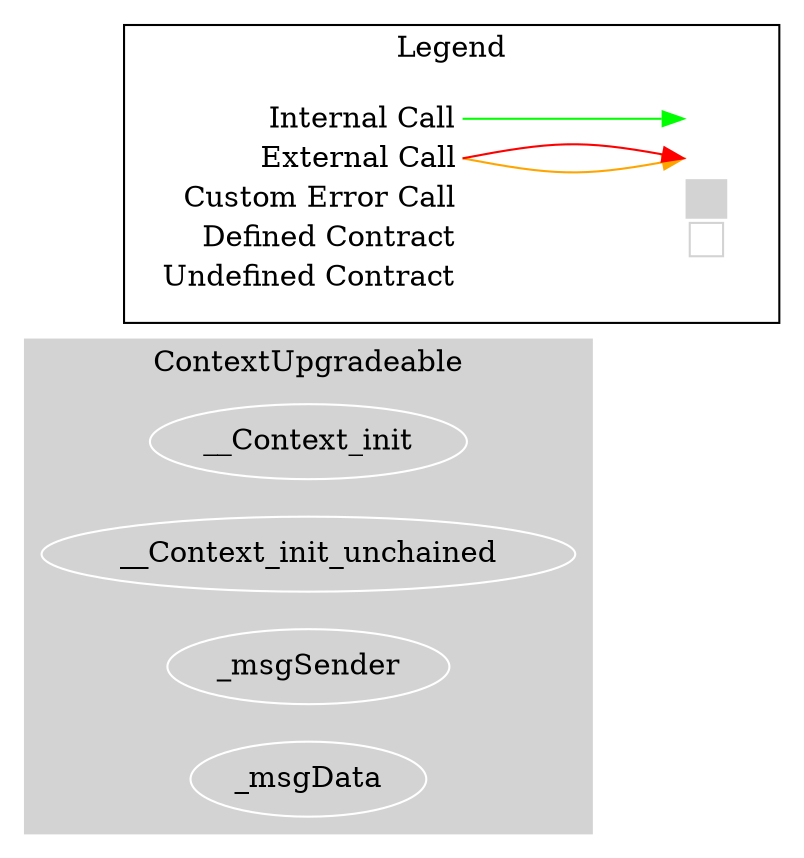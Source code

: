 digraph G {
  graph [ ratio = "auto", page = "100", compound =true ];
subgraph "clusterContextUpgradeable" {
  graph [ label = "ContextUpgradeable", color = "lightgray", style = "filled", bgcolor = "lightgray" ];
  "ContextUpgradeable.__Context_init" [ label = "__Context_init", color = "white" ];
  "ContextUpgradeable.__Context_init_unchained" [ label = "__Context_init_unchained", color = "white" ];
  "ContextUpgradeable._msgSender" [ label = "_msgSender", color = "white" ];
  "ContextUpgradeable._msgData" [ label = "_msgData", color = "white" ];
}



rankdir=LR
node [shape=plaintext]
subgraph cluster_01 { 
label = "Legend";
key [label=<<table border="0" cellpadding="2" cellspacing="0" cellborder="0">
  <tr><td align="right" port="i1">Internal Call</td></tr>
  <tr><td align="right" port="i2">External Call</td></tr>
  <tr><td align="right" port="i2">Custom Error Call</td></tr>
  <tr><td align="right" port="i3">Defined Contract</td></tr>
  <tr><td align="right" port="i4">Undefined Contract</td></tr>
  </table>>]
key2 [label=<<table border="0" cellpadding="2" cellspacing="0" cellborder="0">
  <tr><td port="i1">&nbsp;&nbsp;&nbsp;</td></tr>
  <tr><td port="i2">&nbsp;&nbsp;&nbsp;</td></tr>
  <tr><td port="i3" bgcolor="lightgray">&nbsp;&nbsp;&nbsp;</td></tr>
  <tr><td port="i4">
    <table border="1" cellborder="0" cellspacing="0" cellpadding="7" color="lightgray">
      <tr>
       <td></td>
      </tr>
     </table>
  </td></tr>
  </table>>]
key:i1:e -> key2:i1:w [color="green"]
key:i2:e -> key2:i2:w [color="orange"]
key:i2:e -> key2:i2:w [color="red"]
}
}

